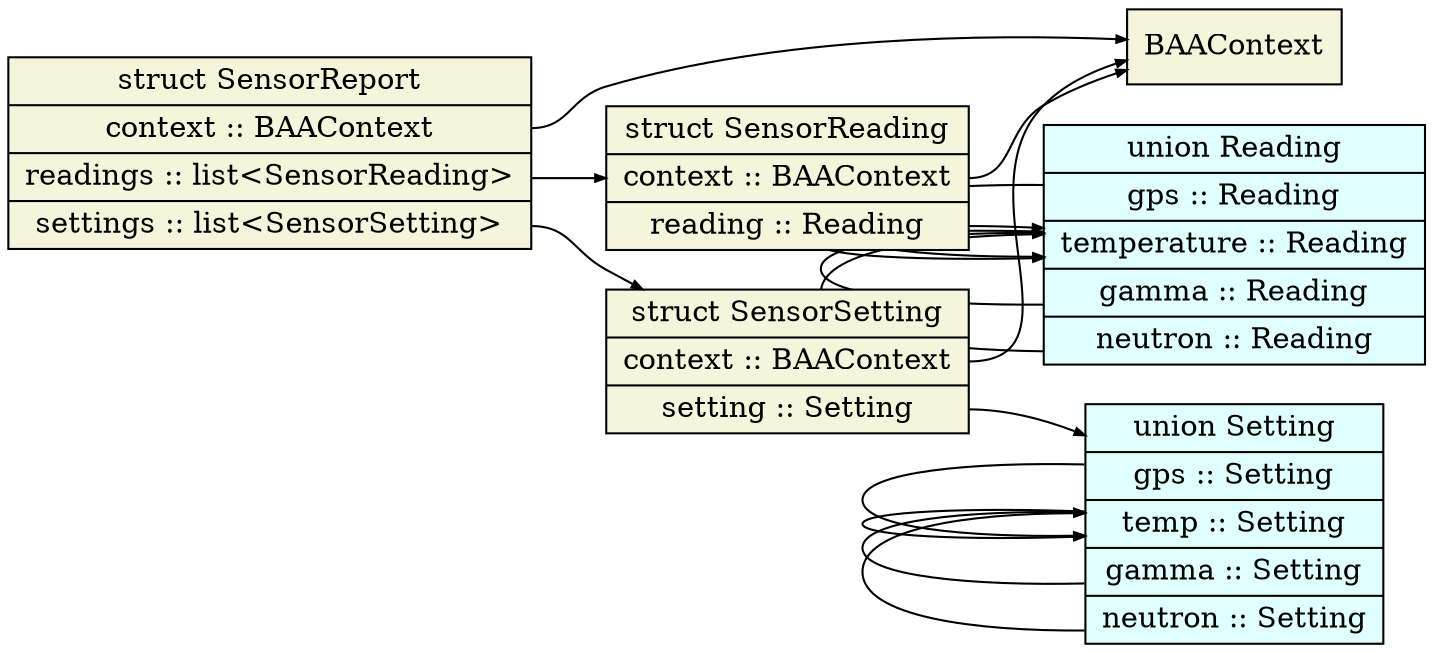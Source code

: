 digraph "sensor" {
node [style=filled, shape=record];
edge [arrowsize=0.5];
rankdir=LR
node [fillcolor=lightcyan];
Reading [label="union Reading|<field_gps>gps :: Reading|<field_temperature>temperature :: Reading|<field_gamma>gamma :: Reading|<field_neutron>neutron :: Reading"];
node [fillcolor=beige];
SensorReading [label="struct SensorReading|<field_context>context :: BAAContext|<field_reading>reading :: Reading"];
node [fillcolor=lightcyan];
Setting [label="union Setting|<field_gps>gps :: Setting|<field_temp>temp :: Setting|<field_gamma>gamma :: Setting|<field_neutron>neutron :: Setting"];
node [fillcolor=beige];
SensorSetting [label="struct SensorSetting|<field_context>context :: BAAContext|<field_setting>setting :: Setting"];
node [fillcolor=beige];
SensorReport [label="struct SensorReport|<field_context>context :: BAAContext|<field_readings>readings :: list\<SensorReading\>|<field_settings>settings :: list\<SensorSetting\>"];
Reading:field_gps -> Reading
Reading:field_temperature -> Reading
Reading:field_gamma -> Reading
Reading:field_neutron -> Reading
SensorReading:field_context -> BAAContext
SensorReading:field_reading -> Reading
Setting:field_gps -> Setting
Setting:field_temp -> Setting
Setting:field_gamma -> Setting
Setting:field_neutron -> Setting
SensorSetting:field_context -> BAAContext
SensorSetting:field_setting -> Setting
SensorReport:field_context -> BAAContext
SensorReport:field_readings -> SensorReading
SensorReport:field_settings -> SensorSetting
}
